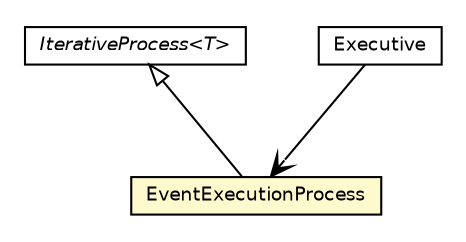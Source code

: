 #!/usr/local/bin/dot
#
# Class diagram 
# Generated by UMLGraph version 5.4 (http://www.umlgraph.org/)
#

digraph G {
	edge [fontname="Helvetica",fontsize=10,labelfontname="Helvetica",labelfontsize=10];
	node [fontname="Helvetica",fontsize=10,shape=plaintext];
	nodesep=0.25;
	ranksep=0.5;
	// jsl.modeling.IterativeProcess<T>
	c78472 [label=<<table title="jsl.modeling.IterativeProcess" border="0" cellborder="1" cellspacing="0" cellpadding="2" port="p" href="./IterativeProcess.html">
		<tr><td><table border="0" cellspacing="0" cellpadding="1">
<tr><td align="center" balign="center"><font face="Helvetica-Oblique"> IterativeProcess&lt;T&gt; </font></td></tr>
		</table></td></tr>
		</table>>, URL="./IterativeProcess.html", fontname="Helvetica", fontcolor="black", fontsize=9.0];
	// jsl.modeling.Executive
	c78476 [label=<<table title="jsl.modeling.Executive" border="0" cellborder="1" cellspacing="0" cellpadding="2" port="p" href="./Executive.html">
		<tr><td><table border="0" cellspacing="0" cellpadding="1">
<tr><td align="center" balign="center"> Executive </td></tr>
		</table></td></tr>
		</table>>, URL="./Executive.html", fontname="Helvetica", fontcolor="black", fontsize=9.0];
	// jsl.modeling.Executive.EventExecutionProcess
	c78478 [label=<<table title="jsl.modeling.Executive.EventExecutionProcess" border="0" cellborder="1" cellspacing="0" cellpadding="2" port="p" bgcolor="lemonChiffon" href="./Executive.EventExecutionProcess.html">
		<tr><td><table border="0" cellspacing="0" cellpadding="1">
<tr><td align="center" balign="center"> EventExecutionProcess </td></tr>
		</table></td></tr>
		</table>>, URL="./Executive.EventExecutionProcess.html", fontname="Helvetica", fontcolor="black", fontsize=9.0];
	//jsl.modeling.Executive.EventExecutionProcess extends jsl.modeling.IterativeProcess<jsl.modeling.JSLEvent>
	c78472:p -> c78478:p [dir=back,arrowtail=empty];
	// jsl.modeling.Executive NAVASSOC jsl.modeling.Executive.EventExecutionProcess
	c78476:p -> c78478:p [taillabel="", label="", headlabel="", fontname="Helvetica", fontcolor="black", fontsize=10.0, color="black", arrowhead=open];
}

